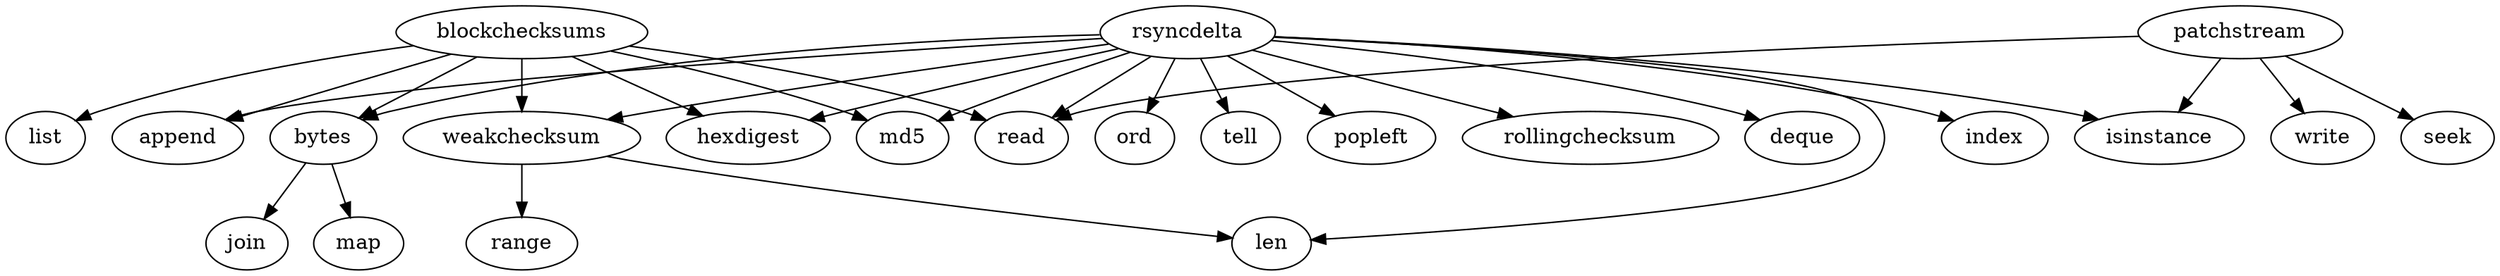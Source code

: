 strict digraph  {
bytes;
join;
map;
rsyncdelta;
deque;
read;
weakchecksum;
index;
hexdigest;
md5;
append;
ord;
tell;
len;
popleft;
rollingchecksum;
isinstance;
blockchecksums;
list;
patchstream;
seek;
write;
range;
bytes -> join;
bytes -> map;
rsyncdelta -> deque;
rsyncdelta -> bytes;
rsyncdelta -> read;
rsyncdelta -> weakchecksum;
rsyncdelta -> index;
rsyncdelta -> hexdigest;
rsyncdelta -> md5;
rsyncdelta -> append;
rsyncdelta -> ord;
rsyncdelta -> tell;
rsyncdelta -> len;
rsyncdelta -> popleft;
rsyncdelta -> rollingchecksum;
rsyncdelta -> isinstance;
weakchecksum -> len;
weakchecksum -> range;
blockchecksums -> list;
blockchecksums -> read;
blockchecksums -> append;
blockchecksums -> weakchecksum;
blockchecksums -> bytes;
blockchecksums -> hexdigest;
blockchecksums -> md5;
patchstream -> isinstance;
patchstream -> seek;
patchstream -> read;
patchstream -> write;
}
